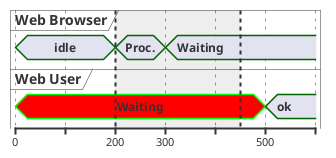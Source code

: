 {
  "sha1": "2sy6ngiocza1qdyp0iom4nd6bdaa516",
  "insertion": {
    "when": "2024-05-30T20:48:20.090Z",
    "url": "https://forum.plantuml.net/10868/highlighted-periods-in-timing-diagrams",
    "user": "plantuml@gmail.com"
  }
}
@startuml
concise "Web Browser" as WB
concise "Web User" as WU

@WB
0 is idle
+200 is Proc.
+100 is Waiting

@WU
0 is Waiting #red;line:00FF00
+500 is ok


highlight 200 to 450

@enduml
